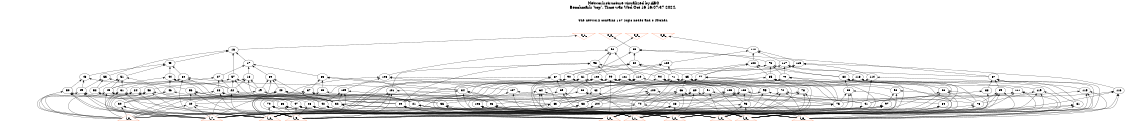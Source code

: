 # Network structure generated by ABC

digraph network {
size = "7.5,10";
center = true;
edge [dir = back];

{
  node [shape = plaintext];
  edge [style = invis];
  LevelTitle1 [label=""];
  LevelTitle2 [label=""];
  Level6 [label = ""];
  Level5 [label = ""];
  Level4 [label = ""];
  Level3 [label = ""];
  Level2 [label = ""];
  Level1 [label = ""];
  Level0 [label = ""];
  LevelTitle1 ->  LevelTitle2 ->  Level6 ->  Level5 ->  Level4 ->  Level3 ->  Level2 ->  Level1 ->  Level0;
}

{
  rank = same;
  LevelTitle1;
  title1 [shape=plaintext,
          fontsize=20,
          fontname = "Times-Roman",
          label="Network structure visualized by ABC\nBenchmark \"top\". Time was Wed Oct 16 16:07:37 2024. "
         ];
}

{
  rank = same;
  LevelTitle2;
  title2 [shape=plaintext,
          fontsize=18,
          fontname = "Times-Roman",
          label="The network contains 107 logic nodes and 0 latches.\n"
         ];
}

{
  rank = same;
  Level6;
  Node11 [label = "o_1_", shape = invtriangle, color = coral, fillcolor = coral];
  Node12 [label = "o_2_", shape = invtriangle, color = coral, fillcolor = coral];
  Node13 [label = "o_0_", shape = invtriangle, color = coral, fillcolor = coral];
  Node14 [label = "o_3_", shape = invtriangle, color = coral, fillcolor = coral];
}

{
  rank = same;
  Level5;
  Node16 [label = "16\n", shape = ellipse];
  Node59 [label = "59\n", shape = ellipse];
  Node92 [label = "92\n", shape = ellipse];
  Node112 [label = "112\n", shape = ellipse];
}

{
  rank = same;
  Level4;
  Node17 [label = "17\n", shape = ellipse];
  Node43 [label = "43\n", shape = ellipse];
  Node60 [label = "60\n", shape = ellipse];
  Node76 [label = "76\n", shape = ellipse];
  Node93 [label = "93\n", shape = ellipse];
  Node113 [label = "113\n", shape = ellipse];
  Node117 [label = "117\n", shape = ellipse];
  Node120 [label = "120\n", shape = ellipse];
  Node122 [label = "122\n", shape = ellipse];
}

{
  rank = same;
  Level3;
  Node18 [label = "18\n", shape = ellipse];
  Node27 [label = "27\n", shape = ellipse];
  Node33 [label = "33\n", shape = ellipse];
  Node39 [label = "39\n", shape = ellipse];
  Node44 [label = "44\n", shape = ellipse];
  Node48 [label = "48\n", shape = ellipse];
  Node51 [label = "51\n", shape = ellipse];
  Node54 [label = "54\n", shape = ellipse];
  Node55 [label = "55\n", shape = ellipse];
  Node57 [label = "57\n", shape = ellipse];
  Node61 [label = "61\n", shape = ellipse];
  Node65 [label = "65\n", shape = ellipse];
  Node67 [label = "67\n", shape = ellipse];
  Node71 [label = "71\n", shape = ellipse];
  Node77 [label = "77\n", shape = ellipse];
  Node79 [label = "79\n", shape = ellipse];
  Node82 [label = "82\n", shape = ellipse];
  Node85 [label = "85\n", shape = ellipse];
  Node87 [label = "87\n", shape = ellipse];
  Node90 [label = "90\n", shape = ellipse];
  Node94 [label = "94\n", shape = ellipse];
  Node99 [label = "99\n", shape = ellipse];
  Node102 [label = "102\n", shape = ellipse];
  Node106 [label = "106\n", shape = ellipse];
  Node110 [label = "110\n", shape = ellipse];
  Node114 [label = "114\n", shape = ellipse];
  Node118 [label = "118\n", shape = ellipse];
  Node121 [label = "121\n", shape = ellipse];
}

{
  rank = same;
  Level2;
  Node19 [label = "19\n", shape = ellipse];
  Node22 [label = "22\n", shape = ellipse];
  Node24 [label = "24\n", shape = ellipse];
  Node28 [label = "28\n", shape = ellipse];
  Node31 [label = "31\n", shape = ellipse];
  Node34 [label = "34\n", shape = ellipse];
  Node35 [label = "35\n", shape = ellipse];
  Node37 [label = "37\n", shape = ellipse];
  Node40 [label = "40\n", shape = ellipse];
  Node45 [label = "45\n", shape = ellipse];
  Node46 [label = "46\n", shape = ellipse];
  Node49 [label = "49\n", shape = ellipse];
  Node50 [label = "50\n", shape = ellipse];
  Node52 [label = "52\n", shape = ellipse];
  Node56 [label = "56\n", shape = ellipse];
  Node58 [label = "58\n", shape = ellipse];
  Node62 [label = "62\n", shape = ellipse];
  Node64 [label = "64\n", shape = ellipse];
  Node66 [label = "66\n", shape = ellipse];
  Node68 [label = "68\n", shape = ellipse];
  Node69 [label = "69\n", shape = ellipse];
  Node72 [label = "72\n", shape = ellipse];
  Node78 [label = "78\n", shape = ellipse];
  Node80 [label = "80\n", shape = ellipse];
  Node83 [label = "83\n", shape = ellipse];
  Node86 [label = "86\n", shape = ellipse];
  Node88 [label = "88\n", shape = ellipse];
  Node89 [label = "89\n", shape = ellipse];
  Node91 [label = "91\n", shape = ellipse];
  Node95 [label = "95\n", shape = ellipse];
  Node96 [label = "96\n", shape = ellipse];
  Node100 [label = "100\n", shape = ellipse];
  Node101 [label = "101\n", shape = ellipse];
  Node103 [label = "103\n", shape = ellipse];
  Node105 [label = "105\n", shape = ellipse];
  Node107 [label = "107\n", shape = ellipse];
  Node109 [label = "109\n", shape = ellipse];
  Node111 [label = "111\n", shape = ellipse];
  Node115 [label = "115\n", shape = ellipse];
  Node116 [label = "116\n", shape = ellipse];
  Node119 [label = "119\n", shape = ellipse];
}

{
  rank = same;
  Level1;
  Node20 [label = "20\n", shape = ellipse];
  Node21 [label = "21\n", shape = ellipse];
  Node23 [label = "23\n", shape = ellipse];
  Node25 [label = "25\n", shape = ellipse];
  Node26 [label = "26\n", shape = ellipse];
  Node29 [label = "29\n", shape = ellipse];
  Node30 [label = "30\n", shape = ellipse];
  Node32 [label = "32\n", shape = ellipse];
  Node36 [label = "36\n", shape = ellipse];
  Node38 [label = "38\n", shape = ellipse];
  Node41 [label = "41\n", shape = ellipse];
  Node42 [label = "42\n", shape = ellipse];
  Node47 [label = "47\n", shape = ellipse];
  Node53 [label = "53\n", shape = ellipse];
  Node63 [label = "63\n", shape = ellipse];
  Node70 [label = "70\n", shape = ellipse];
  Node73 [label = "73\n", shape = ellipse];
  Node74 [label = "74\n", shape = ellipse];
  Node75 [label = "75\n", shape = ellipse];
  Node81 [label = "81\n", shape = ellipse];
  Node84 [label = "84\n", shape = ellipse];
  Node97 [label = "97\n", shape = ellipse];
  Node98 [label = "98\n", shape = ellipse];
  Node104 [label = "104\n", shape = ellipse];
  Node108 [label = "108\n", shape = ellipse];
}

{
  rank = same;
  Level0;
  Node1 [label = "i_9_", shape = triangle, color = coral, fillcolor = coral];
  Node2 [label = "i_7_", shape = triangle, color = coral, fillcolor = coral];
  Node3 [label = "i_8_", shape = triangle, color = coral, fillcolor = coral];
  Node4 [label = "i_5_", shape = triangle, color = coral, fillcolor = coral];
  Node5 [label = "i_6_", shape = triangle, color = coral, fillcolor = coral];
  Node6 [label = "i_3_", shape = triangle, color = coral, fillcolor = coral];
  Node7 [label = "i_4_", shape = triangle, color = coral, fillcolor = coral];
  Node8 [label = "i_1_", shape = triangle, color = coral, fillcolor = coral];
  Node9 [label = "i_2_", shape = triangle, color = coral, fillcolor = coral];
  Node10 [label = "i_0_", shape = triangle, color = coral, fillcolor = coral];
}

title1 -> title2 [style = invis];
title2 -> Node11 [style = invis];
title2 -> Node12 [style = invis];
title2 -> Node13 [style = invis];
title2 -> Node14 [style = invis];
Node11 -> Node12 [style = invis];
Node12 -> Node13 [style = invis];
Node13 -> Node14 [style = invis];
Node11 -> Node16 [style = solid];
Node12 -> Node59 [style = solid];
Node13 -> Node92 [style = solid];
Node14 -> Node112 [style = solid];
Node16 -> Node17 [style = solid];
Node16 -> Node43 [style = solid];
Node16 -> Node55 [style = solid];
Node16 -> Node57 [style = solid];
Node17 -> Node18 [style = solid];
Node17 -> Node27 [style = solid];
Node17 -> Node33 [style = solid];
Node17 -> Node39 [style = solid];
Node18 -> Node19 [style = solid];
Node18 -> Node22 [style = solid];
Node18 -> Node24 [style = solid];
Node18 -> Node26 [style = solid];
Node19 -> Node20 [style = solid];
Node19 -> Node21 [style = solid];
Node20 -> Node2 [style = solid];
Node20 -> Node3 [style = solid];
Node20 -> Node5 [style = solid];
Node21 -> Node4 [style = solid];
Node21 -> Node6 [style = solid];
Node21 -> Node7 [style = solid];
Node22 -> Node23 [style = solid];
Node22 -> Node1 [style = solid];
Node23 -> Node8 [style = solid];
Node23 -> Node9 [style = solid];
Node23 -> Node10 [style = solid];
Node24 -> Node25 [style = solid];
Node24 -> Node2 [style = solid];
Node24 -> Node3 [style = solid];
Node24 -> Node5 [style = solid];
Node25 -> Node4 [style = solid];
Node25 -> Node6 [style = solid];
Node25 -> Node7 [style = solid];
Node26 -> Node1 [style = solid];
Node26 -> Node8 [style = solid];
Node26 -> Node9 [style = solid];
Node26 -> Node10 [style = solid];
Node27 -> Node22 [style = solid];
Node27 -> Node28 [style = solid];
Node27 -> Node31 [style = solid];
Node28 -> Node25 [style = solid];
Node28 -> Node29 [style = solid];
Node28 -> Node30 [style = solid];
Node28 -> Node1 [style = solid];
Node29 -> Node8 [style = solid];
Node29 -> Node9 [style = solid];
Node29 -> Node10 [style = solid];
Node30 -> Node2 [style = solid];
Node30 -> Node3 [style = solid];
Node30 -> Node5 [style = solid];
Node31 -> Node32 [style = solid];
Node31 -> Node2 [style = solid];
Node31 -> Node3 [style = solid];
Node31 -> Node5 [style = solid];
Node32 -> Node4 [style = solid];
Node32 -> Node6 [style = solid];
Node32 -> Node7 [style = solid];
Node33 -> Node34 [style = solid];
Node33 -> Node35 [style = solid];
Node33 -> Node37 [style = solid];
Node33 -> Node21 [style = solid];
Node34 -> Node20 [style = solid];
Node34 -> Node4 [style = solid];
Node34 -> Node6 [style = solid];
Node34 -> Node7 [style = solid];
Node35 -> Node36 [style = solid];
Node35 -> Node1 [style = solid];
Node36 -> Node8 [style = solid];
Node36 -> Node9 [style = solid];
Node36 -> Node10 [style = solid];
Node37 -> Node36 [style = solid];
Node37 -> Node38 [style = solid];
Node37 -> Node3 [style = solid];
Node37 -> Node5 [style = solid];
Node38 -> Node1 [style = solid];
Node38 -> Node2 [style = solid];
Node39 -> Node19 [style = solid];
Node39 -> Node40 [style = solid];
Node39 -> Node42 [style = solid];
Node39 -> Node1 [style = solid];
Node40 -> Node21 [style = solid];
Node40 -> Node41 [style = solid];
Node40 -> Node2 [style = solid];
Node40 -> Node3 [style = solid];
Node41 -> Node1 [style = solid];
Node41 -> Node5 [style = solid];
Node42 -> Node8 [style = solid];
Node42 -> Node9 [style = solid];
Node42 -> Node10 [style = solid];
Node43 -> Node44 [style = solid];
Node43 -> Node48 [style = solid];
Node43 -> Node51 [style = solid];
Node43 -> Node54 [style = solid];
Node44 -> Node22 [style = solid];
Node44 -> Node45 [style = solid];
Node44 -> Node46 [style = solid];
Node44 -> Node47 [style = solid];
Node45 -> Node32 [style = solid];
Node45 -> Node2 [style = solid];
Node45 -> Node3 [style = solid];
Node45 -> Node5 [style = solid];
Node46 -> Node30 [style = solid];
Node46 -> Node32 [style = solid];
Node47 -> Node1 [style = solid];
Node47 -> Node8 [style = solid];
Node47 -> Node9 [style = solid];
Node47 -> Node10 [style = solid];
Node48 -> Node22 [style = solid];
Node48 -> Node49 [style = solid];
Node48 -> Node50 [style = solid];
Node49 -> Node21 [style = solid];
Node49 -> Node2 [style = solid];
Node49 -> Node3 [style = solid];
Node49 -> Node5 [style = solid];
Node50 -> Node32 [style = solid];
Node50 -> Node2 [style = solid];
Node50 -> Node3 [style = solid];
Node50 -> Node5 [style = solid];
Node51 -> Node31 [style = solid];
Node51 -> Node52 [style = solid];
Node51 -> Node45 [style = solid];
Node51 -> Node53 [style = solid];
Node52 -> Node42 [style = solid];
Node52 -> Node1 [style = solid];
Node53 -> Node1 [style = solid];
Node53 -> Node8 [style = solid];
Node53 -> Node9 [style = solid];
Node53 -> Node10 [style = solid];
Node54 -> Node34 [style = solid];
Node54 -> Node45 [style = solid];
Node54 -> Node29 [style = solid];
Node54 -> Node1 [style = solid];
Node55 -> Node52 [style = solid];
Node55 -> Node49 [style = solid];
Node55 -> Node56 [style = solid];
Node56 -> Node20 [style = solid];
Node56 -> Node29 [style = solid];
Node56 -> Node32 [style = solid];
Node56 -> Node1 [style = solid];
Node57 -> Node19 [style = solid];
Node57 -> Node22 [style = solid];
Node57 -> Node58 [style = solid];
Node57 -> Node47 [style = solid];
Node58 -> Node21 [style = solid];
Node58 -> Node2 [style = solid];
Node58 -> Node3 [style = solid];
Node58 -> Node5 [style = solid];
Node59 -> Node60 [style = solid];
Node59 -> Node76 [style = solid];
Node59 -> Node87 [style = solid];
Node59 -> Node90 [style = solid];
Node60 -> Node61 [style = solid];
Node60 -> Node65 [style = solid];
Node60 -> Node67 [style = solid];
Node60 -> Node71 [style = solid];
Node61 -> Node62 [style = solid];
Node61 -> Node64 [style = solid];
Node61 -> Node4 [style = solid];
Node61 -> Node9 [style = solid];
Node62 -> Node63 [style = solid];
Node62 -> Node8 [style = solid];
Node63 -> Node1 [style = solid];
Node63 -> Node3 [style = solid];
Node64 -> Node38 [style = solid];
Node64 -> Node4 [style = solid];
Node64 -> Node5 [style = solid];
Node64 -> Node7 [style = solid];
Node65 -> Node62 [style = solid];
Node65 -> Node66 [style = solid];
Node65 -> Node4 [style = solid];
Node65 -> Node7 [style = solid];
Node66 -> Node63 [style = solid];
Node66 -> Node4 [style = solid];
Node66 -> Node8 [style = solid];
Node66 -> Node10 [style = solid];
Node67 -> Node68 [style = solid];
Node67 -> Node69 [style = solid];
Node67 -> Node1 [style = solid];
Node67 -> Node4 [style = solid];
Node68 -> Node41 [style = solid];
Node68 -> Node6 [style = solid];
Node68 -> Node8 [style = solid];
Node69 -> Node38 [style = solid];
Node69 -> Node70 [style = solid];
Node69 -> Node6 [style = solid];
Node70 -> Node1 [style = solid];
Node70 -> Node5 [style = solid];
Node70 -> Node7 [style = solid];
Node70 -> Node10 [style = solid];
Node71 -> Node72 [style = solid];
Node71 -> Node74 [style = solid];
Node71 -> Node75 [style = solid];
Node71 -> Node10 [style = solid];
Node72 -> Node73 [style = solid];
Node72 -> Node6 [style = solid];
Node72 -> Node7 [style = solid];
Node72 -> Node8 [style = solid];
Node73 -> Node1 [style = solid];
Node73 -> Node4 [style = solid];
Node74 -> Node4 [style = solid];
Node74 -> Node5 [style = solid];
Node75 -> Node1 [style = solid];
Node75 -> Node3 [style = solid];
Node76 -> Node77 [style = solid];
Node76 -> Node79 [style = solid];
Node76 -> Node82 [style = solid];
Node76 -> Node85 [style = solid];
Node77 -> Node62 [style = solid];
Node77 -> Node78 [style = solid];
Node77 -> Node2 [style = solid];
Node77 -> Node4 [style = solid];
Node78 -> Node38 [style = solid];
Node78 -> Node4 [style = solid];
Node78 -> Node7 [style = solid];
Node78 -> Node9 [style = solid];
Node79 -> Node80 [style = solid];
Node79 -> Node75 [style = solid];
Node79 -> Node81 [style = solid];
Node80 -> Node38 [style = solid];
Node80 -> Node4 [style = solid];
Node80 -> Node9 [style = solid];
Node80 -> Node10 [style = solid];
Node81 -> Node4 [style = solid];
Node81 -> Node6 [style = solid];
Node81 -> Node8 [style = solid];
Node82 -> Node83 [style = solid];
Node82 -> Node73 [style = solid];
Node82 -> Node84 [style = solid];
Node82 -> Node8 [style = solid];
Node83 -> Node75 [style = solid];
Node83 -> Node2 [style = solid];
Node83 -> Node4 [style = solid];
Node83 -> Node5 [style = solid];
Node84 -> Node6 [style = solid];
Node84 -> Node9 [style = solid];
Node85 -> Node86 [style = solid];
Node85 -> Node74 [style = solid];
Node85 -> Node75 [style = solid];
Node85 -> Node9 [style = solid];
Node86 -> Node73 [style = solid];
Node86 -> Node6 [style = solid];
Node86 -> Node8 [style = solid];
Node86 -> Node10 [style = solid];
Node87 -> Node88 [style = solid];
Node87 -> Node89 [style = solid];
Node87 -> Node4 [style = solid];
Node87 -> Node7 [style = solid];
Node88 -> Node41 [style = solid];
Node88 -> Node9 [style = solid];
Node89 -> Node73 [style = solid];
Node89 -> Node7 [style = solid];
Node89 -> Node9 [style = solid];
Node89 -> Node10 [style = solid];
Node90 -> Node62 [style = solid];
Node90 -> Node91 [style = solid];
Node90 -> Node4 [style = solid];
Node90 -> Node5 [style = solid];
Node91 -> Node74 [style = solid];
Node91 -> Node75 [style = solid];
Node91 -> Node7 [style = solid];
Node92 -> Node93 [style = solid];
Node92 -> Node102 [style = solid];
Node92 -> Node106 [style = solid];
Node92 -> Node110 [style = solid];
Node93 -> Node94 [style = solid];
Node93 -> Node99 [style = solid];
Node93 -> Node101 [style = solid];
Node93 -> Node29 [style = solid];
Node94 -> Node95 [style = solid];
Node94 -> Node96 [style = solid];
Node94 -> Node21 [style = solid];
Node94 -> Node98 [style = solid];
Node95 -> Node36 [style = solid];
Node95 -> Node75 [style = solid];
Node95 -> Node5 [style = solid];
Node96 -> Node97 [style = solid];
Node96 -> Node6 [style = solid];
Node96 -> Node9 [style = solid];
Node97 -> Node1 [style = solid];
Node97 -> Node2 [style = solid];
Node97 -> Node3 [style = solid];
Node97 -> Node10 [style = solid];
Node98 -> Node4 [style = solid];
Node98 -> Node5 [style = solid];
Node98 -> Node7 [style = solid];
Node99 -> Node100 [style = solid];
Node99 -> Node2 [style = solid];
Node99 -> Node7 [style = solid];
Node99 -> Node10 [style = solid];
Node100 -> Node63 [style = solid];
Node100 -> Node74 [style = solid];
Node100 -> Node6 [style = solid];
Node100 -> Node8 [style = solid];
Node101 -> Node25 [style = solid];
Node101 -> Node1 [style = solid];
Node101 -> Node2 [style = solid];
Node101 -> Node5 [style = solid];
Node102 -> Node103 [style = solid];
Node102 -> Node105 [style = solid];
Node102 -> Node63 [style = solid];
Node102 -> Node2 [style = solid];
Node103 -> Node84 [style = solid];
Node103 -> Node98 [style = solid];
Node103 -> Node104 [style = solid];
Node103 -> Node8 [style = solid];
Node104 -> Node1 [style = solid];
Node104 -> Node2 [style = solid];
Node104 -> Node3 [style = solid];
Node105 -> Node98 [style = solid];
Node105 -> Node6 [style = solid];
Node105 -> Node8 [style = solid];
Node105 -> Node10 [style = solid];
Node106 -> Node107 [style = solid];
Node106 -> Node109 [style = solid];
Node106 -> Node63 [style = solid];
Node106 -> Node2 [style = solid];
Node107 -> Node74 [style = solid];
Node107 -> Node108 [style = solid];
Node107 -> Node7 [style = solid];
Node108 -> Node6 [style = solid];
Node108 -> Node8 [style = solid];
Node108 -> Node9 [style = solid];
Node109 -> Node32 [style = solid];
Node109 -> Node42 [style = solid];
Node109 -> Node63 [style = solid];
Node109 -> Node5 [style = solid];
Node110 -> Node111 [style = solid];
Node110 -> Node29 [style = solid];
Node110 -> Node32 [style = solid];
Node110 -> Node104 [style = solid];
Node111 -> Node23 [style = solid];
Node111 -> Node4 [style = solid];
Node111 -> Node5 [style = solid];
Node111 -> Node6 [style = solid];
Node112 -> Node113 [style = solid];
Node112 -> Node117 [style = solid];
Node112 -> Node120 [style = solid];
Node112 -> Node122 [style = solid];
Node113 -> Node114 [style = solid];
Node113 -> Node116 [style = solid];
Node113 -> Node21 [style = solid];
Node113 -> Node38 [style = solid];
Node114 -> Node115 [style = solid];
Node114 -> Node25 [style = solid];
Node114 -> Node41 [style = solid];
Node115 -> Node75 [style = solid];
Node115 -> Node4 [style = solid];
Node115 -> Node6 [style = solid];
Node115 -> Node9 [style = solid];
Node116 -> Node41 [style = solid];
Node116 -> Node4 [style = solid];
Node116 -> Node6 [style = solid];
Node116 -> Node10 [style = solid];
Node117 -> Node87 [style = solid];
Node117 -> Node90 [style = solid];
Node117 -> Node79 [style = solid];
Node117 -> Node118 [style = solid];
Node118 -> Node119 [style = solid];
Node118 -> Node38 [style = solid];
Node118 -> Node81 [style = solid];
Node119 -> Node73 [style = solid];
Node119 -> Node6 [style = solid];
Node119 -> Node7 [style = solid];
Node119 -> Node8 [style = solid];
Node120 -> Node61 [style = solid];
Node120 -> Node71 [style = solid];
Node120 -> Node121 [style = solid];
Node121 -> Node34 [style = solid];
Node121 -> Node103 [style = solid];
Node121 -> Node29 [style = solid];
Node121 -> Node1 [style = solid];
Node122 -> Node65 [style = solid];
Node122 -> Node77 [style = solid];
Node122 -> Node82 [style = solid];
Node122 -> Node85 [style = solid];
}

